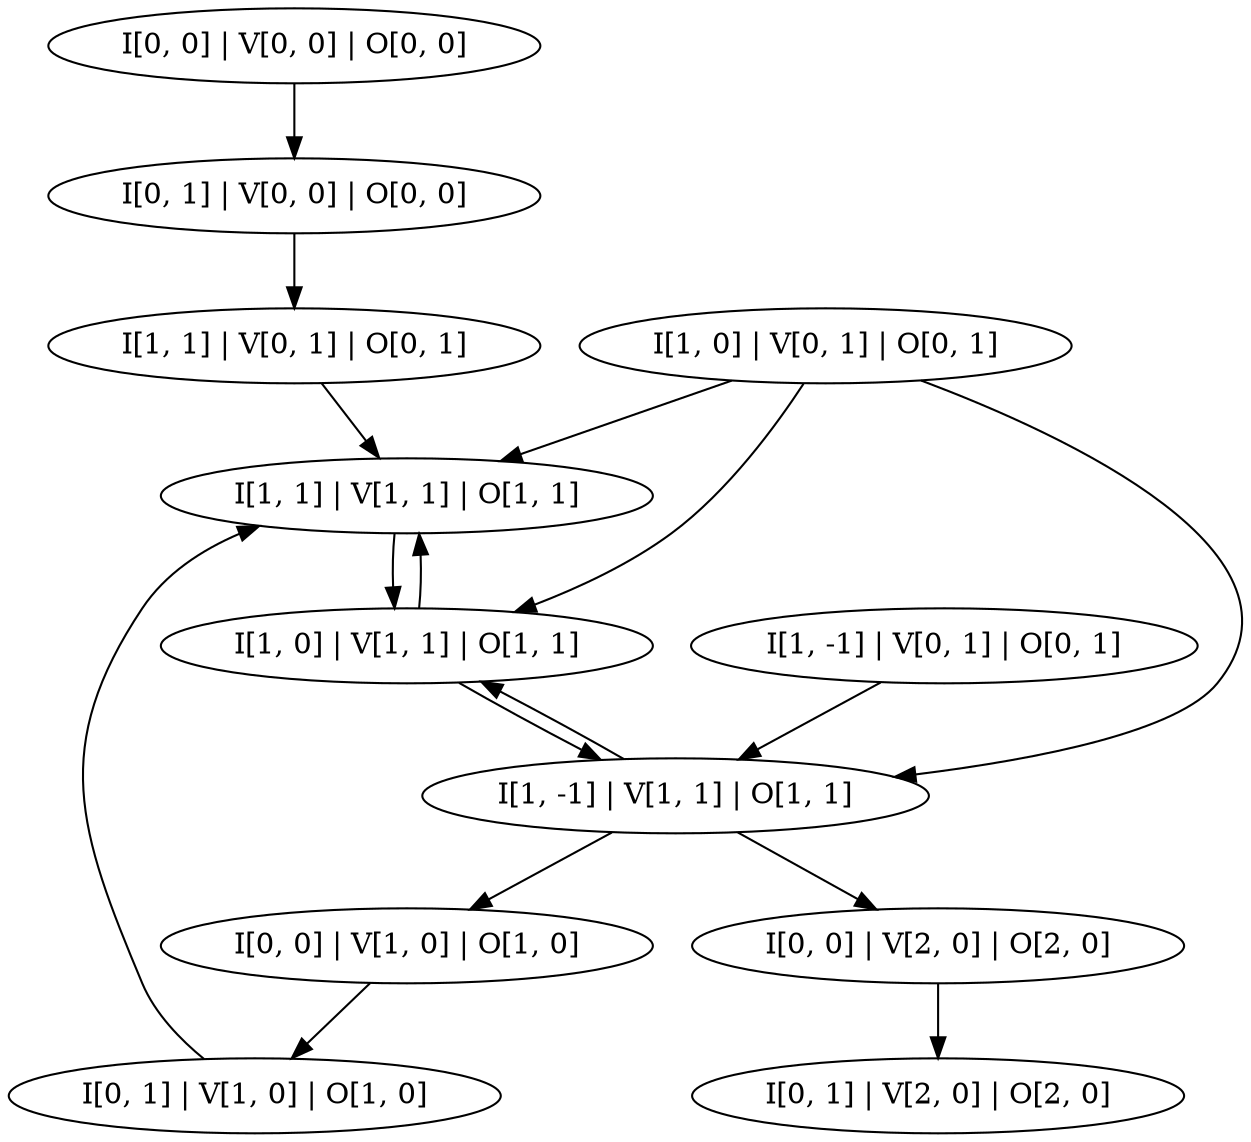 // Transition Graph
digraph {
	0 [label="I[0, 0] | V[0, 0] | O[0, 0]"]
	1 [label="I[0, 1] | V[0, 0] | O[0, 0]"]
	2 [label="I[0, 0] | V[1, 0] | O[1, 0]"]
	3 [label="I[0, 1] | V[1, 0] | O[1, 0]"]
	4 [label="I[0, 0] | V[2, 0] | O[2, 0]"]
	5 [label="I[0, 1] | V[2, 0] | O[2, 0]"]
	6 [label="I[1, -1] | V[0, 1] | O[0, 1]"]
	7 [label="I[1, 0] | V[0, 1] | O[0, 1]"]
	8 [label="I[1, 1] | V[0, 1] | O[0, 1]"]
	9 [label="I[1, -1] | V[1, 1] | O[1, 1]"]
	10 [label="I[1, 0] | V[1, 1] | O[1, 1]"]
	11 [label="I[1, 1] | V[1, 1] | O[1, 1]"]
		0 -> 1
		1 -> 8
		2 -> 3
		3 -> 11
		4 -> 5
		6 -> 9
		7 -> 9
		7 -> 10
		7 -> 11
		8 -> 11
		9 -> 2
		9 -> 4
		9 -> 10
		10 -> 9
		10 -> 11
		11 -> 10
}